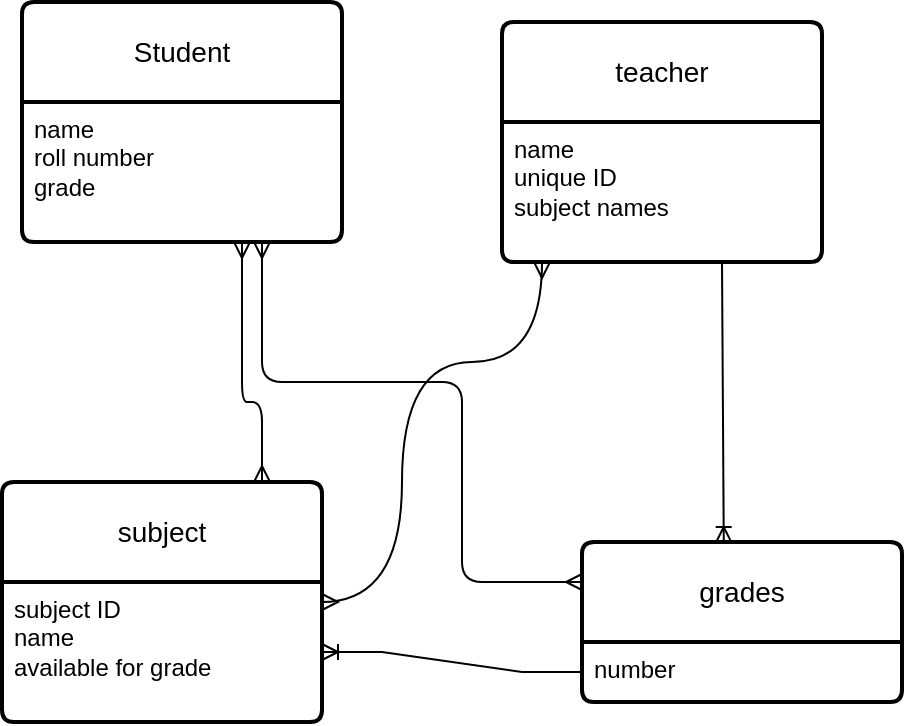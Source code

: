 <mxfile version="21.8.1" type="device">
  <diagram id="R2lEEEUBdFMjLlhIrx00" name="Page-1">
    <mxGraphModel dx="1366" dy="745" grid="1" gridSize="10" guides="1" tooltips="1" connect="1" arrows="1" fold="1" page="1" pageScale="1" pageWidth="850" pageHeight="1100" math="0" shadow="0" extFonts="Permanent Marker^https://fonts.googleapis.com/css?family=Permanent+Marker">
      <root>
        <mxCell id="0" />
        <mxCell id="1" parent="0" />
        <mxCell id="j9LCWU6pcq6sOYd0N85s-7" value="subject" style="swimlane;childLayout=stackLayout;horizontal=1;startSize=50;horizontalStack=0;rounded=1;fontSize=14;fontStyle=0;strokeWidth=2;resizeParent=0;resizeLast=1;shadow=0;dashed=0;align=center;arcSize=4;whiteSpace=wrap;html=1;" vertex="1" parent="1">
          <mxGeometry x="170" y="290" width="160" height="120" as="geometry" />
        </mxCell>
        <mxCell id="j9LCWU6pcq6sOYd0N85s-8" value="subject ID&lt;br&gt;name&lt;br&gt;available for grade&lt;br&gt;" style="align=left;strokeColor=none;fillColor=none;spacingLeft=4;fontSize=12;verticalAlign=top;resizable=0;rotatable=0;part=1;html=1;" vertex="1" parent="j9LCWU6pcq6sOYd0N85s-7">
          <mxGeometry y="50" width="160" height="70" as="geometry" />
        </mxCell>
        <mxCell id="j9LCWU6pcq6sOYd0N85s-9" value="grades" style="swimlane;childLayout=stackLayout;horizontal=1;startSize=50;horizontalStack=0;rounded=1;fontSize=14;fontStyle=0;strokeWidth=2;resizeParent=0;resizeLast=1;shadow=0;dashed=0;align=center;arcSize=4;whiteSpace=wrap;html=1;" vertex="1" parent="1">
          <mxGeometry x="460" y="320" width="160" height="80" as="geometry" />
        </mxCell>
        <mxCell id="j9LCWU6pcq6sOYd0N85s-10" value="number" style="align=left;strokeColor=none;fillColor=none;spacingLeft=4;fontSize=12;verticalAlign=top;resizable=0;rotatable=0;part=1;html=1;" vertex="1" parent="j9LCWU6pcq6sOYd0N85s-9">
          <mxGeometry y="50" width="160" height="30" as="geometry" />
        </mxCell>
        <mxCell id="j9LCWU6pcq6sOYd0N85s-11" value="teacher" style="swimlane;childLayout=stackLayout;horizontal=1;startSize=50;horizontalStack=0;rounded=1;fontSize=14;fontStyle=0;strokeWidth=2;resizeParent=0;resizeLast=1;shadow=0;dashed=0;align=center;arcSize=4;whiteSpace=wrap;html=1;" vertex="1" parent="1">
          <mxGeometry x="420" y="60" width="160" height="120" as="geometry" />
        </mxCell>
        <mxCell id="j9LCWU6pcq6sOYd0N85s-12" value="name&lt;br&gt;unique ID&lt;br&gt;subject names" style="align=left;strokeColor=none;fillColor=none;spacingLeft=4;fontSize=12;verticalAlign=top;resizable=0;rotatable=0;part=1;html=1;" vertex="1" parent="j9LCWU6pcq6sOYd0N85s-11">
          <mxGeometry y="50" width="160" height="70" as="geometry" />
        </mxCell>
        <mxCell id="j9LCWU6pcq6sOYd0N85s-13" value="Student" style="swimlane;childLayout=stackLayout;horizontal=1;startSize=50;horizontalStack=0;rounded=1;fontSize=14;fontStyle=0;strokeWidth=2;resizeParent=0;resizeLast=1;shadow=0;dashed=0;align=center;arcSize=4;whiteSpace=wrap;html=1;" vertex="1" parent="1">
          <mxGeometry x="180" y="50" width="160" height="120" as="geometry" />
        </mxCell>
        <mxCell id="j9LCWU6pcq6sOYd0N85s-14" value="name&lt;br&gt;roll number&lt;br&gt;grade" style="align=left;strokeColor=none;fillColor=none;spacingLeft=4;fontSize=12;verticalAlign=top;resizable=0;rotatable=0;part=1;html=1;" vertex="1" parent="j9LCWU6pcq6sOYd0N85s-13">
          <mxGeometry y="50" width="160" height="70" as="geometry" />
        </mxCell>
        <mxCell id="j9LCWU6pcq6sOYd0N85s-15" value="" style="edgeStyle=orthogonalEdgeStyle;fontSize=12;html=1;endArrow=ERmany;startArrow=ERmany;rounded=0;curved=1;" edge="1" parent="1" source="j9LCWU6pcq6sOYd0N85s-7" target="j9LCWU6pcq6sOYd0N85s-12">
          <mxGeometry width="100" height="100" relative="1" as="geometry">
            <mxPoint x="369.97" y="405.0" as="sourcePoint" />
            <mxPoint x="460" y="200" as="targetPoint" />
            <Array as="points">
              <mxPoint x="370" y="230" />
              <mxPoint x="440" y="230" />
            </Array>
          </mxGeometry>
        </mxCell>
        <mxCell id="j9LCWU6pcq6sOYd0N85s-24" value="" style="edgeStyle=orthogonalEdgeStyle;fontSize=12;html=1;endArrow=ERoneToMany;rounded=0;curved=1;entryX=0.443;entryY=0.006;entryDx=0;entryDy=0;entryPerimeter=0;" edge="1" parent="1" target="j9LCWU6pcq6sOYd0N85s-9">
          <mxGeometry width="100" height="100" relative="1" as="geometry">
            <mxPoint x="530" y="180" as="sourcePoint" />
            <mxPoint x="530" y="260" as="targetPoint" />
          </mxGeometry>
        </mxCell>
        <mxCell id="j9LCWU6pcq6sOYd0N85s-25" value="" style="edgeStyle=orthogonalEdgeStyle;fontSize=12;html=1;endArrow=ERmany;startArrow=ERmany;rounded=1;" edge="1" parent="1" source="j9LCWU6pcq6sOYd0N85s-7" target="j9LCWU6pcq6sOYd0N85s-13">
          <mxGeometry width="100" height="100" relative="1" as="geometry">
            <mxPoint x="300" y="80" as="sourcePoint" />
            <mxPoint x="310" y="220" as="targetPoint" />
            <Array as="points">
              <mxPoint x="300" y="250" />
              <mxPoint x="290" y="250" />
            </Array>
          </mxGeometry>
        </mxCell>
        <mxCell id="j9LCWU6pcq6sOYd0N85s-26" value="" style="edgeStyle=entityRelationEdgeStyle;fontSize=12;html=1;endArrow=ERoneToMany;rounded=0;" edge="1" parent="1" source="j9LCWU6pcq6sOYd0N85s-10" target="j9LCWU6pcq6sOYd0N85s-8">
          <mxGeometry width="100" height="100" relative="1" as="geometry">
            <mxPoint x="390" y="340" as="sourcePoint" />
            <mxPoint x="490" y="240" as="targetPoint" />
          </mxGeometry>
        </mxCell>
        <mxCell id="j9LCWU6pcq6sOYd0N85s-27" value="" style="edgeStyle=orthogonalEdgeStyle;fontSize=12;html=1;endArrow=ERmany;startArrow=ERmany;rounded=1;" edge="1" parent="1" source="j9LCWU6pcq6sOYd0N85s-9" target="j9LCWU6pcq6sOYd0N85s-13">
          <mxGeometry width="100" height="100" relative="1" as="geometry">
            <mxPoint x="310" y="310" as="sourcePoint" />
            <mxPoint x="300" y="200" as="targetPoint" />
            <Array as="points">
              <mxPoint x="400" y="340" />
              <mxPoint x="400" y="240" />
              <mxPoint x="300" y="240" />
            </Array>
          </mxGeometry>
        </mxCell>
      </root>
    </mxGraphModel>
  </diagram>
</mxfile>
